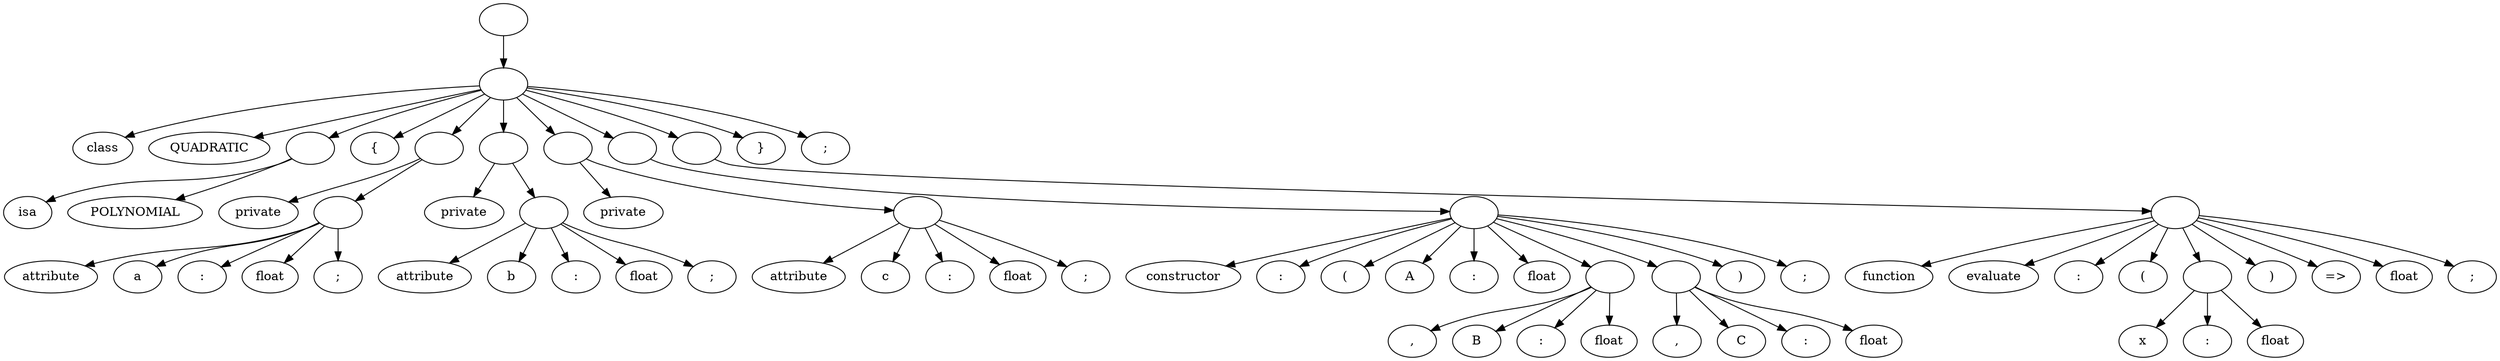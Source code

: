 digraph AST {
node51294256 [label=""]
node51294256 -> node58995125
node58995125 [label=""]
node58995125 -> node61194080
node61194080 [label="class"]
node58995125 -> node13875810
node13875810 [label="QUADRATIC"]
node58995125 -> node57773428
node57773428 [label=""]
node57773428 -> node50198807
node50198807 [label="isa"]
node57773428 -> node49136085
node49136085 [label="POLYNOMIAL"]
node58995125 -> node39571581
node39571581 [label="{"]
node58995125 -> node20599914
node20599914 [label=""]
node20599914 -> node51181499
node51181499 [label="private"]
node20599914 -> node57980315
node57980315 [label=""]
node57980315 -> node52060794
node52060794 [label="attribute"]
node57980315 -> node65893970
node65893970 [label="a"]
node57980315 -> node56174818
node56174818 [label=":"]
node57980315 -> node35811316
node35811316 [label="float"]
node57980315 -> node53866394
node53866394 [label=";"]
node58995125 -> node15035499
node15035499 [label=""]
node15035499 -> node1101770
node1101770 [label="private"]
node15035499 -> node9915935
node9915935 [label=""]
node9915935 -> node22134555
node22134555 [label="attribute"]
node9915935 -> node64993271
node64993271 [label="b"]
node9915935 -> node48068532
node48068532 [label=":"]
node9915935 -> node29963612
node29963612 [label="float"]
node9915935 -> node1237054
node1237054 [label=";"]
node58995125 -> node11133493
node11133493 [label=""]
node11133493 -> node33092577
node33092577 [label="private"]
node11133493 -> node29397739
node29397739 [label=""]
node29397739 -> node63253060
node63253060 [label="attribute"]
node29397739 -> node32406629
node32406629 [label="c"]
node29397739 -> node23224207
node23224207 [label=":"]
node29397739 -> node7691275
node7691275 [label="float"]
node29397739 -> node2112619
node2112619 [label=";"]
node58995125 -> node19013575
node19013575 [label=""]
node19013575 -> node36904447
node36904447 [label=""]
node36904447 -> node63704574
node63704574 [label="constructor"]
node36904447 -> node36470260
node36470260 [label=":"]
node36904447 -> node59796890
node59796890 [label="("]
node36904447 -> node1301106
node1301106 [label="A"]
node36904447 -> node11709955
node11709955 [label=":"]
node36904447 -> node38280736
node38280736 [label="float"]
node36904447 -> node8982304
node8982304 [label=""]
node8982304 -> node13731878
node13731878 [label=","]
node8982304 -> node56478042
node56478042 [label="B"]
node8982304 -> node38540333
node38540333 [label=":"]
node8982304 -> node11318680
node11318680 [label="float"]
node36904447 -> node34759260
node34759260 [label=""]
node34759260 -> node44397891
node44397891 [label=","]
node34759260 -> node64036700
node64036700 [label="C"]
node34759260 -> node39459394
node39459394 [label=":"]
node34759260 -> node19590229
node19590229 [label="float"]
node36904447 -> node42094334
node42094334 [label=")"]
node36904447 -> node43304686
node43304686 [label=";"]
node58995125 -> node54197854
node54197854 [label=""]
node54197854 -> node18018639
node18018639 [label=""]
node18018639 -> node27950026
node27950026 [label="function"]
node18018639 -> node50223649
node50223649 [label="evaluate"]
node18018639 -> node49359659
node49359659 [label=":"]
node18018639 -> node41583755
node41583755 [label="("]
node18018639 -> node38709481
node38709481 [label=""]
node38709481 -> node12841014
node12841014 [label="x"]
node38709481 -> node48460267
node48460267 [label=":"]
node38709481 -> node33489226
node33489226 [label="float"]
node18018639 -> node32967578
node32967578 [label=")"]
node18018639 -> node28272749
node28272749 [label="=>"]
node18018639 -> node53128157
node53128157 [label="float"]
node18018639 -> node8391370
node8391370 [label=";"]
node58995125 -> node8413469
node8413469 [label="}"]
node58995125 -> node8612359
node8612359 [label=";"]
}
